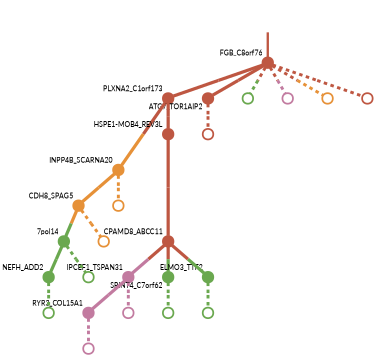 strict digraph  {
graph[splines=false]; nodesep=0.7; rankdir=TB; ranksep=0.6; forcelabels=true; dpi=600; size=2.5;
0 [color="#be5742ff", fillcolor="#be5742ff", fixedsize=true, fontname=Lato, fontsize="12pt", height="0.25", label="", penwidth=3, shape=circle, style=filled, xlabel=FGB_C8orf76];
8 [color="#be5742ff", fillcolor="#be5742ff", fixedsize=true, fontname=Lato, fontsize="12pt", height="0.25", label="", penwidth=3, shape=circle, style=filled, xlabel=PLXNA2_C1orf173];
10 [color="#be5742ff", fillcolor="#be5742ff", fixedsize=true, fontname=Lato, fontsize="12pt", height="0.25", label="", penwidth=3, shape=circle, style=filled, xlabel=ATG7_TOR1AIP2];
13 [color="#6aa84fff", fillcolor="#6aa84fff", fixedsize=true, fontname=Lato, fontsize="12pt", height="0.25", label="", penwidth=3, shape=circle, style=solid, xlabel=""];
18 [color="#c27ba0ff", fillcolor="#c27ba0ff", fixedsize=true, fontname=Lato, fontsize="12pt", height="0.25", label="", penwidth=3, shape=circle, style=solid, xlabel=""];
21 [color="#e69138ff", fillcolor="#e69138ff", fixedsize=true, fontname=Lato, fontsize="12pt", height="0.25", label="", penwidth=3, shape=circle, style=solid, xlabel=""];
24 [color="#be5742ff", fillcolor="#be5742ff", fixedsize=true, fontname=Lato, fontsize="12pt", height="0.25", label="", penwidth=3, shape=circle, style=solid, xlabel=""];
1 [color="#be5742ff", fillcolor="#be5742ff", fixedsize=true, fontname=Lato, fontsize="12pt", height="0.25", label="", penwidth=3, shape=circle, style=filled, xlabel=CPAMD8_ABCC11];
3 [color="#c27ba0ff", fillcolor="#c27ba0ff", fixedsize=true, fontname=Lato, fontsize="12pt", height="0.25", label="", penwidth=3, shape=circle, style=filled, xlabel=IPCEF1_TSPAN31];
4 [color="#6aa84fff", fillcolor="#6aa84fff", fixedsize=true, fontname=Lato, fontsize="12pt", height="0.25", label="", penwidth=3, shape=circle, style=filled, xlabel=SPINT4_C7orf62];
5 [color="#6aa84fff", fillcolor="#6aa84fff", fixedsize=true, fontname=Lato, fontsize="12pt", height="0.25", label="", penwidth=3, shape=circle, style=filled, xlabel=ELMO3_TTF2];
2 [color="#e69138ff", fillcolor="#e69138ff", fixedsize=true, fontname=Lato, fontsize="12pt", height="0.25", label="", penwidth=3, shape=circle, style=filled, xlabel=INPP4B_SCARNA20];
7 [color="#e69138ff", fillcolor="#e69138ff", fixedsize=true, fontname=Lato, fontsize="12pt", height="0.25", label="", penwidth=3, shape=circle, style=filled, xlabel=CDH8_SPAG5];
22 [color="#e69138ff", fillcolor="#e69138ff", fixedsize=true, fontname=Lato, fontsize="12pt", height="0.25", label="", penwidth=3, shape=circle, style=solid, xlabel=""];
9 [color="#c27ba0ff", fillcolor="#c27ba0ff", fixedsize=true, fontname=Lato, fontsize="12pt", height="0.25", label="", penwidth=3, shape=circle, style=filled, xlabel=RYR3_COL15A1];
19 [color="#c27ba0ff", fillcolor="#c27ba0ff", fixedsize=true, fontname=Lato, fontsize="12pt", height="0.25", label="", penwidth=3, shape=circle, style=solid, xlabel=""];
14 [color="#6aa84fff", fillcolor="#6aa84fff", fixedsize=true, fontname=Lato, fontsize="12pt", height="0.25", label="", penwidth=3, shape=circle, style=solid, xlabel=""];
15 [color="#6aa84fff", fillcolor="#6aa84fff", fixedsize=true, fontname=Lato, fontsize="12pt", height="0.25", label="", penwidth=3, shape=circle, style=solid, xlabel=""];
6 [color="#6aa84fff", fillcolor="#6aa84fff", fixedsize=true, fontname=Lato, fontsize="12pt", height="0.25", label="", penwidth=3, shape=circle, style=filled, xlabel=NEFH_ADD2];
16 [color="#6aa84fff", fillcolor="#6aa84fff", fixedsize=true, fontname=Lato, fontsize="12pt", height="0.25", label="", penwidth=3, shape=circle, style=solid, xlabel=""];
12 [color="#6aa84fff", fillcolor="#6aa84fff", fixedsize=true, fontname=Lato, fontsize="12pt", height="0.25", label="", penwidth=3, shape=circle, style=filled, xlabel="7pol14"];
23 [color="#e69138ff", fillcolor="#e69138ff", fixedsize=true, fontname=Lato, fontsize="12pt", height="0.25", label="", penwidth=3, shape=circle, style=solid, xlabel=""];
11 [color="#be5742ff", fillcolor="#be5742ff", fixedsize=true, fontname=Lato, fontsize="12pt", height="0.25", label="", penwidth=3, shape=circle, style=filled, xlabel="HSPE1-MOB4_REV3L"];
20 [color="#c27ba0ff", fillcolor="#c27ba0ff", fixedsize=true, fontname=Lato, fontsize="12pt", height="0.25", label="", penwidth=3, shape=circle, style=solid, xlabel=""];
25 [color="#be5742ff", fillcolor="#be5742ff", fixedsize=true, fontname=Lato, fontsize="12pt", height="0.25", label="", penwidth=3, shape=circle, style=solid, xlabel=""];
17 [color="#6aa84fff", fillcolor="#6aa84fff", fixedsize=true, fontname=Lato, fontsize="12pt", height="0.25", label="", penwidth=3, shape=circle, style=solid, xlabel=""];
normal [label="", penwidth=3, style=invis, xlabel=FGB_C8orf76];
0 -> 8  [arrowsize=0, color="#be5742ff;0.5:#be5742ff", minlen="1.0833333730697632", penwidth="5.5", style=solid];
0 -> 10  [arrowsize=0, color="#be5742ff;0.5:#be5742ff", minlen="1.064814805984497", penwidth="5.5", style=solid];
0 -> 13  [arrowsize=0, color="#be5742ff;0.5:#6aa84fff", minlen="1.0231481790542603", penwidth=5, style=dashed];
0 -> 18  [arrowsize=0, color="#be5742ff;0.5:#c27ba0ff", minlen="1.0231481790542603", penwidth=5, style=dashed];
0 -> 21  [arrowsize=0, color="#be5742ff;0.5:#e69138ff", minlen="1.0231481790542603", penwidth=5, style=dashed];
0 -> 24  [arrowsize=0, color="#be5742ff;0.5:#be5742ff", minlen="1.0231481790542603", penwidth=5, style=dashed];
8 -> 2  [arrowsize=0, color="#be5742ff;0.5:#e69138ff", minlen="2.2962961196899414", penwidth="5.5", style=solid];
8 -> 11  [arrowsize=0, color="#be5742ff;0.5:#be5742ff", minlen="1.0462963581085205", penwidth="5.5", style=solid];
10 -> 25  [arrowsize=0, color="#be5742ff;0.5:#be5742ff", minlen="1.0231481790542603", penwidth=5, style=dashed];
1 -> 3  [arrowsize=0, color="#be5742ff;0.5:#c27ba0ff", minlen="1.75", penwidth="5.5", style=solid];
1 -> 4  [arrowsize=0, color="#be5742ff;0.5:#6aa84fff", minlen="1.6388888359069824", penwidth="5.5", style=solid];
1 -> 5  [arrowsize=0, color="#be5742ff;0.5:#6aa84fff", minlen="1.3796296119689941", penwidth="5.5", style=solid];
3 -> 9  [arrowsize=0, color="#c27ba0ff;0.5:#c27ba0ff", minlen="1.0740740299224854", penwidth="5.5", style=solid];
3 -> 19  [arrowsize=0, color="#c27ba0ff;0.5:#c27ba0ff", minlen="1.0231481790542603", penwidth=5, style=dashed];
4 -> 14  [arrowsize=0, color="#6aa84fff;0.5:#6aa84fff", minlen="1.0231481790542603", penwidth=5, style=dashed];
5 -> 15  [arrowsize=0, color="#6aa84fff;0.5:#6aa84fff", minlen="1.0231481790542603", penwidth=5, style=dashed];
2 -> 7  [arrowsize=0, color="#e69138ff;0.5:#e69138ff", minlen="1.1481481790542603", penwidth="5.5", style=solid];
2 -> 22  [arrowsize=0, color="#e69138ff;0.5:#e69138ff", minlen="1.0231481790542603", penwidth=5, style=dashed];
7 -> 12  [arrowsize=0, color="#e69138ff;0.5:#6aa84fff", minlen="1.0231481790542603", penwidth="5.5", style=solid];
7 -> 23  [arrowsize=0, color="#e69138ff;0.5:#e69138ff", minlen="1.0231481790542603", penwidth=5, style=dashed];
9 -> 20  [arrowsize=0, color="#c27ba0ff;0.5:#c27ba0ff", minlen="1.0231481790542603", penwidth=5, style=dashed];
6 -> 16  [arrowsize=0, color="#6aa84fff;0.5:#6aa84fff", minlen="1.0231481790542603", penwidth=5, style=dashed];
12 -> 6  [arrowsize=0, color="#6aa84fff;0.5:#6aa84fff", minlen="1.185185194015503", penwidth="5.5", style=solid];
12 -> 17  [arrowsize=0, color="#6aa84fff;0.5:#6aa84fff", minlen="1.0231481790542603", penwidth=5, style=dashed];
11 -> 1  [arrowsize=0, color="#be5742ff;0.5:#be5742ff", minlen="3.0", penwidth="5.5", style=solid];
normal -> 0  [arrowsize=0, color="#be5742ff", label="", penwidth=4, style=solid];
}
